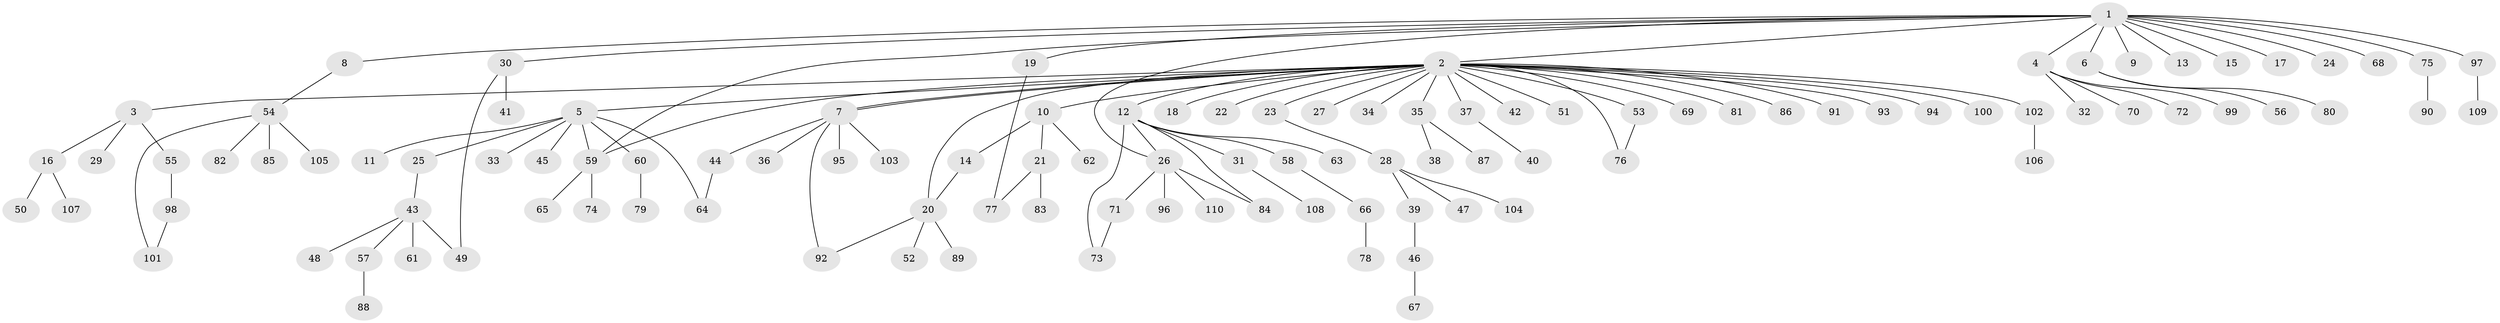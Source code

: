 // coarse degree distribution, {16: 0.015151515151515152, 27: 0.015151515151515152, 4: 0.030303030303030304, 5: 0.015151515151515152, 8: 0.015151515151515152, 1: 0.6515151515151515, 7: 0.015151515151515152, 2: 0.18181818181818182, 3: 0.06060606060606061}
// Generated by graph-tools (version 1.1) at 2025/18/03/04/25 18:18:15]
// undirected, 110 vertices, 122 edges
graph export_dot {
graph [start="1"]
  node [color=gray90,style=filled];
  1;
  2;
  3;
  4;
  5;
  6;
  7;
  8;
  9;
  10;
  11;
  12;
  13;
  14;
  15;
  16;
  17;
  18;
  19;
  20;
  21;
  22;
  23;
  24;
  25;
  26;
  27;
  28;
  29;
  30;
  31;
  32;
  33;
  34;
  35;
  36;
  37;
  38;
  39;
  40;
  41;
  42;
  43;
  44;
  45;
  46;
  47;
  48;
  49;
  50;
  51;
  52;
  53;
  54;
  55;
  56;
  57;
  58;
  59;
  60;
  61;
  62;
  63;
  64;
  65;
  66;
  67;
  68;
  69;
  70;
  71;
  72;
  73;
  74;
  75;
  76;
  77;
  78;
  79;
  80;
  81;
  82;
  83;
  84;
  85;
  86;
  87;
  88;
  89;
  90;
  91;
  92;
  93;
  94;
  95;
  96;
  97;
  98;
  99;
  100;
  101;
  102;
  103;
  104;
  105;
  106;
  107;
  108;
  109;
  110;
  1 -- 2;
  1 -- 4;
  1 -- 6;
  1 -- 8;
  1 -- 9;
  1 -- 13;
  1 -- 15;
  1 -- 17;
  1 -- 19;
  1 -- 24;
  1 -- 26;
  1 -- 30;
  1 -- 59;
  1 -- 68;
  1 -- 75;
  1 -- 97;
  2 -- 3;
  2 -- 5;
  2 -- 7;
  2 -- 7;
  2 -- 10;
  2 -- 12;
  2 -- 18;
  2 -- 20;
  2 -- 22;
  2 -- 23;
  2 -- 27;
  2 -- 34;
  2 -- 35;
  2 -- 37;
  2 -- 42;
  2 -- 51;
  2 -- 53;
  2 -- 59;
  2 -- 69;
  2 -- 76;
  2 -- 81;
  2 -- 86;
  2 -- 91;
  2 -- 93;
  2 -- 94;
  2 -- 100;
  2 -- 102;
  3 -- 16;
  3 -- 29;
  3 -- 55;
  4 -- 32;
  4 -- 70;
  4 -- 72;
  4 -- 99;
  5 -- 11;
  5 -- 25;
  5 -- 33;
  5 -- 45;
  5 -- 59;
  5 -- 60;
  5 -- 64;
  6 -- 56;
  6 -- 80;
  7 -- 36;
  7 -- 44;
  7 -- 92;
  7 -- 95;
  7 -- 103;
  8 -- 54;
  10 -- 14;
  10 -- 21;
  10 -- 62;
  12 -- 26;
  12 -- 31;
  12 -- 58;
  12 -- 63;
  12 -- 73;
  12 -- 84;
  14 -- 20;
  16 -- 50;
  16 -- 107;
  19 -- 77;
  20 -- 52;
  20 -- 89;
  20 -- 92;
  21 -- 77;
  21 -- 83;
  23 -- 28;
  25 -- 43;
  26 -- 71;
  26 -- 84;
  26 -- 96;
  26 -- 110;
  28 -- 39;
  28 -- 47;
  28 -- 104;
  30 -- 41;
  30 -- 49;
  31 -- 108;
  35 -- 38;
  35 -- 87;
  37 -- 40;
  39 -- 46;
  43 -- 48;
  43 -- 49;
  43 -- 57;
  43 -- 61;
  44 -- 64;
  46 -- 67;
  53 -- 76;
  54 -- 82;
  54 -- 85;
  54 -- 101;
  54 -- 105;
  55 -- 98;
  57 -- 88;
  58 -- 66;
  59 -- 65;
  59 -- 74;
  60 -- 79;
  66 -- 78;
  71 -- 73;
  75 -- 90;
  97 -- 109;
  98 -- 101;
  102 -- 106;
}
